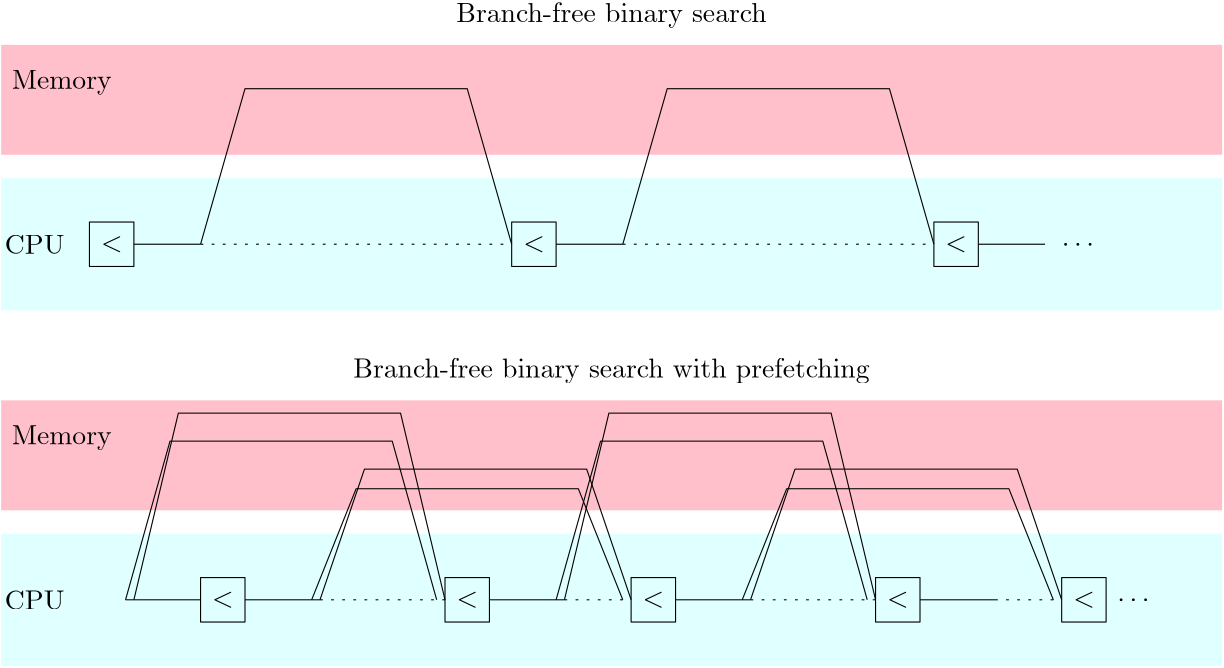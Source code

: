 <?xml version="1.0"?>
<!DOCTYPE ipe SYSTEM "ipe.dtd">
<ipe version="70005" creator="Ipe 7.1.4">
<info created="D:20151102095141" modified="D:20151102113510"/>
<ipestyle name="basic">
<symbol name="arrow/arc(spx)">
<path stroke="sym-stroke" fill="sym-stroke" pen="sym-pen">
0 0 m
-1 0.333 l
-1 -0.333 l
h
</path>
</symbol>
<symbol name="arrow/farc(spx)">
<path stroke="sym-stroke" fill="white" pen="sym-pen">
0 0 m
-1 0.333 l
-1 -0.333 l
h
</path>
</symbol>
<symbol name="mark/circle(sx)" transformations="translations">
<path fill="sym-stroke">
0.6 0 0 0.6 0 0 e
0.4 0 0 0.4 0 0 e
</path>
</symbol>
<symbol name="mark/disk(sx)" transformations="translations">
<path fill="sym-stroke">
0.6 0 0 0.6 0 0 e
</path>
</symbol>
<symbol name="mark/fdisk(sfx)" transformations="translations">
<group>
<path fill="sym-fill">
0.5 0 0 0.5 0 0 e
</path>
<path fill="sym-stroke" fillrule="eofill">
0.6 0 0 0.6 0 0 e
0.4 0 0 0.4 0 0 e
</path>
</group>
</symbol>
<symbol name="mark/box(sx)" transformations="translations">
<path fill="sym-stroke" fillrule="eofill">
-0.6 -0.6 m
0.6 -0.6 l
0.6 0.6 l
-0.6 0.6 l
h
-0.4 -0.4 m
0.4 -0.4 l
0.4 0.4 l
-0.4 0.4 l
h
</path>
</symbol>
<symbol name="mark/square(sx)" transformations="translations">
<path fill="sym-stroke">
-0.6 -0.6 m
0.6 -0.6 l
0.6 0.6 l
-0.6 0.6 l
h
</path>
</symbol>
<symbol name="mark/fsquare(sfx)" transformations="translations">
<group>
<path fill="sym-fill">
-0.5 -0.5 m
0.5 -0.5 l
0.5 0.5 l
-0.5 0.5 l
h
</path>
<path fill="sym-stroke" fillrule="eofill">
-0.6 -0.6 m
0.6 -0.6 l
0.6 0.6 l
-0.6 0.6 l
h
-0.4 -0.4 m
0.4 -0.4 l
0.4 0.4 l
-0.4 0.4 l
h
</path>
</group>
</symbol>
<symbol name="mark/cross(sx)" transformations="translations">
<group>
<path fill="sym-stroke">
-0.43 -0.57 m
0.57 0.43 l
0.43 0.57 l
-0.57 -0.43 l
h
</path>
<path fill="sym-stroke">
-0.43 0.57 m
0.57 -0.43 l
0.43 -0.57 l
-0.57 0.43 l
h
</path>
</group>
</symbol>
<symbol name="arrow/fnormal(spx)">
<path stroke="sym-stroke" fill="white" pen="sym-pen">
0 0 m
-1 0.333 l
-1 -0.333 l
h
</path>
</symbol>
<symbol name="arrow/pointed(spx)">
<path stroke="sym-stroke" fill="sym-stroke" pen="sym-pen">
0 0 m
-1 0.333 l
-0.8 0 l
-1 -0.333 l
h
</path>
</symbol>
<symbol name="arrow/fpointed(spx)">
<path stroke="sym-stroke" fill="white" pen="sym-pen">
0 0 m
-1 0.333 l
-0.8 0 l
-1 -0.333 l
h
</path>
</symbol>
<symbol name="arrow/linear(spx)">
<path stroke="sym-stroke" pen="sym-pen">
-1 0.333 m
0 0 l
-1 -0.333 l
</path>
</symbol>
<symbol name="arrow/fdouble(spx)">
<path stroke="sym-stroke" fill="white" pen="sym-pen">
0 0 m
-1 0.333 l
-1 -0.333 l
h
-1 0 m
-2 0.333 l
-2 -0.333 l
h
</path>
</symbol>
<symbol name="arrow/double(spx)">
<path stroke="sym-stroke" fill="sym-stroke" pen="sym-pen">
0 0 m
-1 0.333 l
-1 -0.333 l
h
-1 0 m
-2 0.333 l
-2 -0.333 l
h
</path>
</symbol>
<pen name="heavier" value="0.8"/>
<pen name="fat" value="1.2"/>
<pen name="ultrafat" value="2"/>
<symbolsize name="large" value="5"/>
<symbolsize name="small" value="2"/>
<symbolsize name="tiny" value="1.1"/>
<arrowsize name="large" value="10"/>
<arrowsize name="small" value="5"/>
<arrowsize name="tiny" value="3"/>
<color name="red" value="1 0 0"/>
<color name="green" value="0 1 0"/>
<color name="blue" value="0 0 1"/>
<color name="yellow" value="1 1 0"/>
<color name="orange" value="1 0.647 0"/>
<color name="gold" value="1 0.843 0"/>
<color name="purple" value="0.627 0.125 0.941"/>
<color name="gray" value="0.745"/>
<color name="brown" value="0.647 0.165 0.165"/>
<color name="navy" value="0 0 0.502"/>
<color name="pink" value="1 0.753 0.796"/>
<color name="seagreen" value="0.18 0.545 0.341"/>
<color name="turquoise" value="0.251 0.878 0.816"/>
<color name="violet" value="0.933 0.51 0.933"/>
<color name="darkblue" value="0 0 0.545"/>
<color name="darkcyan" value="0 0.545 0.545"/>
<color name="darkgray" value="0.663"/>
<color name="darkgreen" value="0 0.392 0"/>
<color name="darkmagenta" value="0.545 0 0.545"/>
<color name="darkorange" value="1 0.549 0"/>
<color name="darkred" value="0.545 0 0"/>
<color name="lightblue" value="0.678 0.847 0.902"/>
<color name="lightcyan" value="0.878 1 1"/>
<color name="lightgray" value="0.827"/>
<color name="lightgreen" value="0.565 0.933 0.565"/>
<color name="lightyellow" value="1 1 0.878"/>
<dashstyle name="dashed" value="[4] 0"/>
<dashstyle name="dotted" value="[1 3] 0"/>
<dashstyle name="dash dotted" value="[4 2 1 2] 0"/>
<dashstyle name="dash dot dotted" value="[4 2 1 2 1 2] 0"/>
<textsize name="large" value="\large"/>
<textsize name="small" value="\small"/>
<textsize name="tiny" value="\tiny"/>
<textsize name="Large" value="\Large"/>
<textsize name="LARGE" value="\LARGE"/>
<textsize name="huge" value="\huge"/>
<textsize name="Huge" value="\Huge"/>
<textsize name="footnote" value="\footnotesize"/>
<textstyle name="center" begin="\begin{center}" end="\end{center}"/>
<textstyle name="itemize" begin="\begin{itemize}" end="\end{itemize}"/>
<textstyle name="item" begin="\begin{itemize}\item{}" end="\end{itemize}"/>
<gridsize name="4 pts" value="4"/>
<gridsize name="8 pts (~3 mm)" value="8"/>
<gridsize name="16 pts (~6 mm)" value="16"/>
<gridsize name="32 pts (~12 mm)" value="32"/>
<gridsize name="10 pts (~3.5 mm)" value="10"/>
<gridsize name="20 pts (~7 mm)" value="20"/>
<gridsize name="14 pts (~5 mm)" value="14"/>
<gridsize name="28 pts (~10 mm)" value="28"/>
<gridsize name="56 pts (~20 mm)" value="56"/>
<anglesize name="90 deg" value="90"/>
<anglesize name="60 deg" value="60"/>
<anglesize name="45 deg" value="45"/>
<anglesize name="30 deg" value="30"/>
<anglesize name="22.5 deg" value="22.5"/>
<tiling name="falling" angle="-60" step="4" width="1"/>
<tiling name="rising" angle="30" step="4" width="1"/>
</ipestyle>
<page>
<layer name="alpha"/>
<view layers="alpha" active="alpha"/>
<path layer="alpha" matrix="1 0 0 1 -32 -16" stroke="white" fill="lightcyan">
96 672 m
96 624 l
536 624 l
536 672 l
h
</path>
<path matrix="1 0 0 1 -32 -16" stroke="white" fill="pink">
96 720 m
96 680 l
536 680 l
536 720 l
h
</path>
<text matrix="1 0 0 1 23 -11.459" transformations="translations" pos="64 640" stroke="black" type="label" width="21.447" height="6.808" depth="0" halign="right" valign="baseline">CPU</text>
<text matrix="1 0 0 1 40 0" transformations="translations" pos="64 688" stroke="black" type="label" width="36.004" height="6.815" depth="1.93" halign="right" valign="baseline">Memory</text>
<path matrix="1 0 0 1 -32 -16" stroke="black">
128 656 m
128 640 l
144 640 l
144 656 l
h
</path>
<text matrix="1 0 0 1 -40 -10.49" transformations="translations" pos="144 640" stroke="black" type="label" width="7.749" height="5.37" depth="0.39" halign="center" valign="baseline">$&lt;$</text>
<text matrix="1 0 0 1 -36 -16" transformations="translations" pos="320 728" stroke="black" type="label" width="111.831" height="6.926" depth="1.93" halign="center" valign="baseline">Branch-free binary search</text>
<path matrix="1 0 0 1 -32 -144" stroke="white" fill="lightcyan">
96 672 m
96 624 l
536 624 l
536 672 l
h
</path>
<path matrix="1 0 0 1 -32 -144" stroke="white" fill="pink">
96 720 m
96 680 l
536 680 l
536 720 l
h
</path>
<text matrix="1 0 0 1 23 -139.459" transformations="translations" pos="64 640" stroke="black" type="label" width="21.447" height="6.808" depth="0" halign="right" valign="baseline">CPU</text>
<text matrix="1 0 0 1 40 -128" transformations="translations" pos="64 688" stroke="black" type="label" width="36.004" height="6.815" depth="1.93" halign="right" valign="baseline">Memory</text>
<path matrix="1 0 0 1 8 -144" stroke="black">
128 656 m
128 640 l
144 640 l
144 656 l
h
</path>
<text matrix="1 0 0 1 0 -138.49" transformations="translations" pos="144 640" stroke="black" type="label" width="7.749" height="5.37" depth="0.39" halign="center" valign="baseline">$&lt;$</text>
<path matrix="1 0 0 1.2 -96 -273.6" stroke="black">
208 648 m
224 704 l
304 704 l
320 648 l
</path>
<text matrix="1 0 0 1 -36 -144" transformations="translations" pos="320 728" stroke="black" type="label" width="186.025" height="6.926" depth="1.93" halign="center" valign="baseline">Branch-free binary search with prefetching</text>
<path matrix="1 0 0 1.02 -99 -156.96" stroke="black">
208 648 m
224 704 l
304 704 l
320 648 l
</path>
<path matrix="1 0 0 0.84 -29 -40.32" stroke="black">
208 648 m
224 704 l
304 704 l
320 648 l
</path>
<path matrix="1 0 0 0.714 -32 41.328" stroke="black">
208 648 m
224 704 l
304 704 l
320 648 l
</path>
<path stroke="black">
112 632 m
136 632 l
136 632 l
</path>
<path stroke="black" dash="dotted">
136 632 m
248 632 l
</path>
<path stroke="black">
179 504 m
152 504 l
</path>
<path stroke="black" dash="dotted">
179 504 m
224 504 l
</path>
<path matrix="1 0 0 1 96 -144" stroke="black">
128 656 m
128 640 l
144 640 l
144 656 l
h
</path>
<text matrix="1 0 0 1 88 -138.49" transformations="translations" pos="144 640" stroke="black" type="label" width="7.749" height="5.37" depth="0.39" halign="center" valign="baseline">$&lt;$</text>
<path matrix="1 0 0 1 88 0" stroke="black">
179 504 m
152 504 l
</path>
<path matrix="1 0 0 1 163 -144" stroke="black">
128 656 m
128 640 l
144 640 l
144 656 l
h
</path>
<text matrix="1 0 0 1 155 -138.49" transformations="translations" pos="144 640" stroke="black" type="label" width="7.749" height="5.37" depth="0.39" halign="center" valign="baseline">$&lt;$</text>
<path matrix="1 0 0 0.84 126 -40.32" stroke="black">
208 648 m
224 704 l
304 704 l
320 648 l
</path>
<path matrix="1 0 0 0.714 123 41.328" stroke="black">
208 648 m
224 704 l
304 704 l
320 648 l
</path>
<path matrix="1 0 0 1 155 0" stroke="black">
179 504 m
152 504 l
</path>
<path matrix="1 0 0 1 251 -144" stroke="black">
128 656 m
128 640 l
144 640 l
144 656 l
h
</path>
<text matrix="1 0 0 1 243 -138.49" transformations="translations" pos="144 640" stroke="black" type="label" width="7.749" height="5.37" depth="0.39" halign="center" valign="baseline">$&lt;$</text>
<path matrix="1 0 0 1 243 0" stroke="black">
179 504 m
152 504 l
</path>
<path matrix="1 0 0 1 318 -144" stroke="black">
128 656 m
128 640 l
144 640 l
144 656 l
h
</path>
<text matrix="1 0 0 1 310 -138.49" transformations="translations" pos="144 640" stroke="black" type="label" width="7.749" height="5.37" depth="0.39" halign="center" valign="baseline">$&lt;$</text>
<path matrix="1 0 0 1.2 59 -273.6" stroke="black">
208 648 m
224 704 l
304 704 l
320 648 l
</path>
<path matrix="1 0 0 1.02 56 -156.96" stroke="black">
208 648 m
224 704 l
304 704 l
320 648 l
</path>
<path stroke="black" dash="dotted">
334 504 m
379 504 l
</path>
<path stroke="black" dash="dotted">
422 504 m
446 504 l
</path>
<path stroke="black" dash="dotted">
267 504 m
291 504 l
</path>
<path stroke="black">
109 504 m
136 504 l
</path>
<path matrix="1 0 0 1 -72 -16" stroke="black">
208 648 m
224 704 l
304 704 l
320 648 l
</path>
<path matrix="1 0 0 1 120 -16" stroke="black">
128 656 m
128 640 l
144 640 l
144 656 l
h
</path>
<text matrix="1 0 0 1 112 -10.49" transformations="translations" pos="144 640" stroke="black" type="label" width="7.749" height="5.37" depth="0.39" halign="center" valign="baseline">$&lt;$</text>
<path matrix="1 0 0 1 152 0" stroke="black">
112 632 m
136 632 l
136 632 l
</path>
<path matrix="1 0 0 1 152 0" stroke="black" dash="dotted">
136 632 m
248 632 l
</path>
<path matrix="1 0 0 1 80 -16" stroke="black">
208 648 m
224 704 l
304 704 l
320 648 l
</path>
<path matrix="1 0 0 1 272 -16" stroke="black">
128 656 m
128 640 l
144 640 l
144 656 l
h
</path>
<text matrix="1 0 0 1 264 -10.49" transformations="translations" pos="144 640" stroke="black" type="label" width="7.749" height="5.37" depth="0.39" halign="center" valign="baseline">$&lt;$</text>
<path matrix="1 0 0 1 304 0" stroke="black">
112 632 m
136 632 l
136 632 l
</path>
<text matrix="1 0 0 1 -18 7.474" transformations="translations" pos="464 624" stroke="black" type="label" width="11.623" height="1.052" depth="0" valign="baseline">$\ldots$</text>
<text matrix="1 0 0 1 2 -120.526" transformations="translations" pos="464 624" stroke="black" type="label" valign="baseline">$\ldots$</text>
</page>
</ipe>
